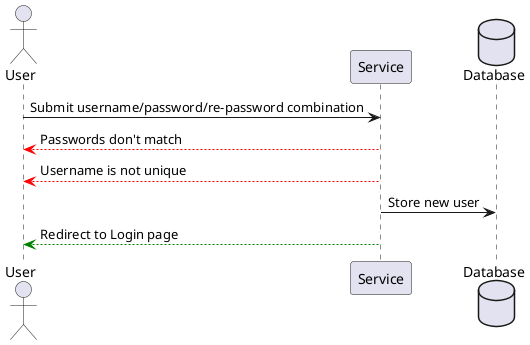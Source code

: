 @startuml

actor User
participant Service
database Database

User -> Service: Submit username/password/re-password combination
Service -[#red]->User : Passwords don't match
Service -[#red]->User : Username is not unique
Service -> Database: Store new user
Service -[#green]->User : Redirect to Login page

@enduml